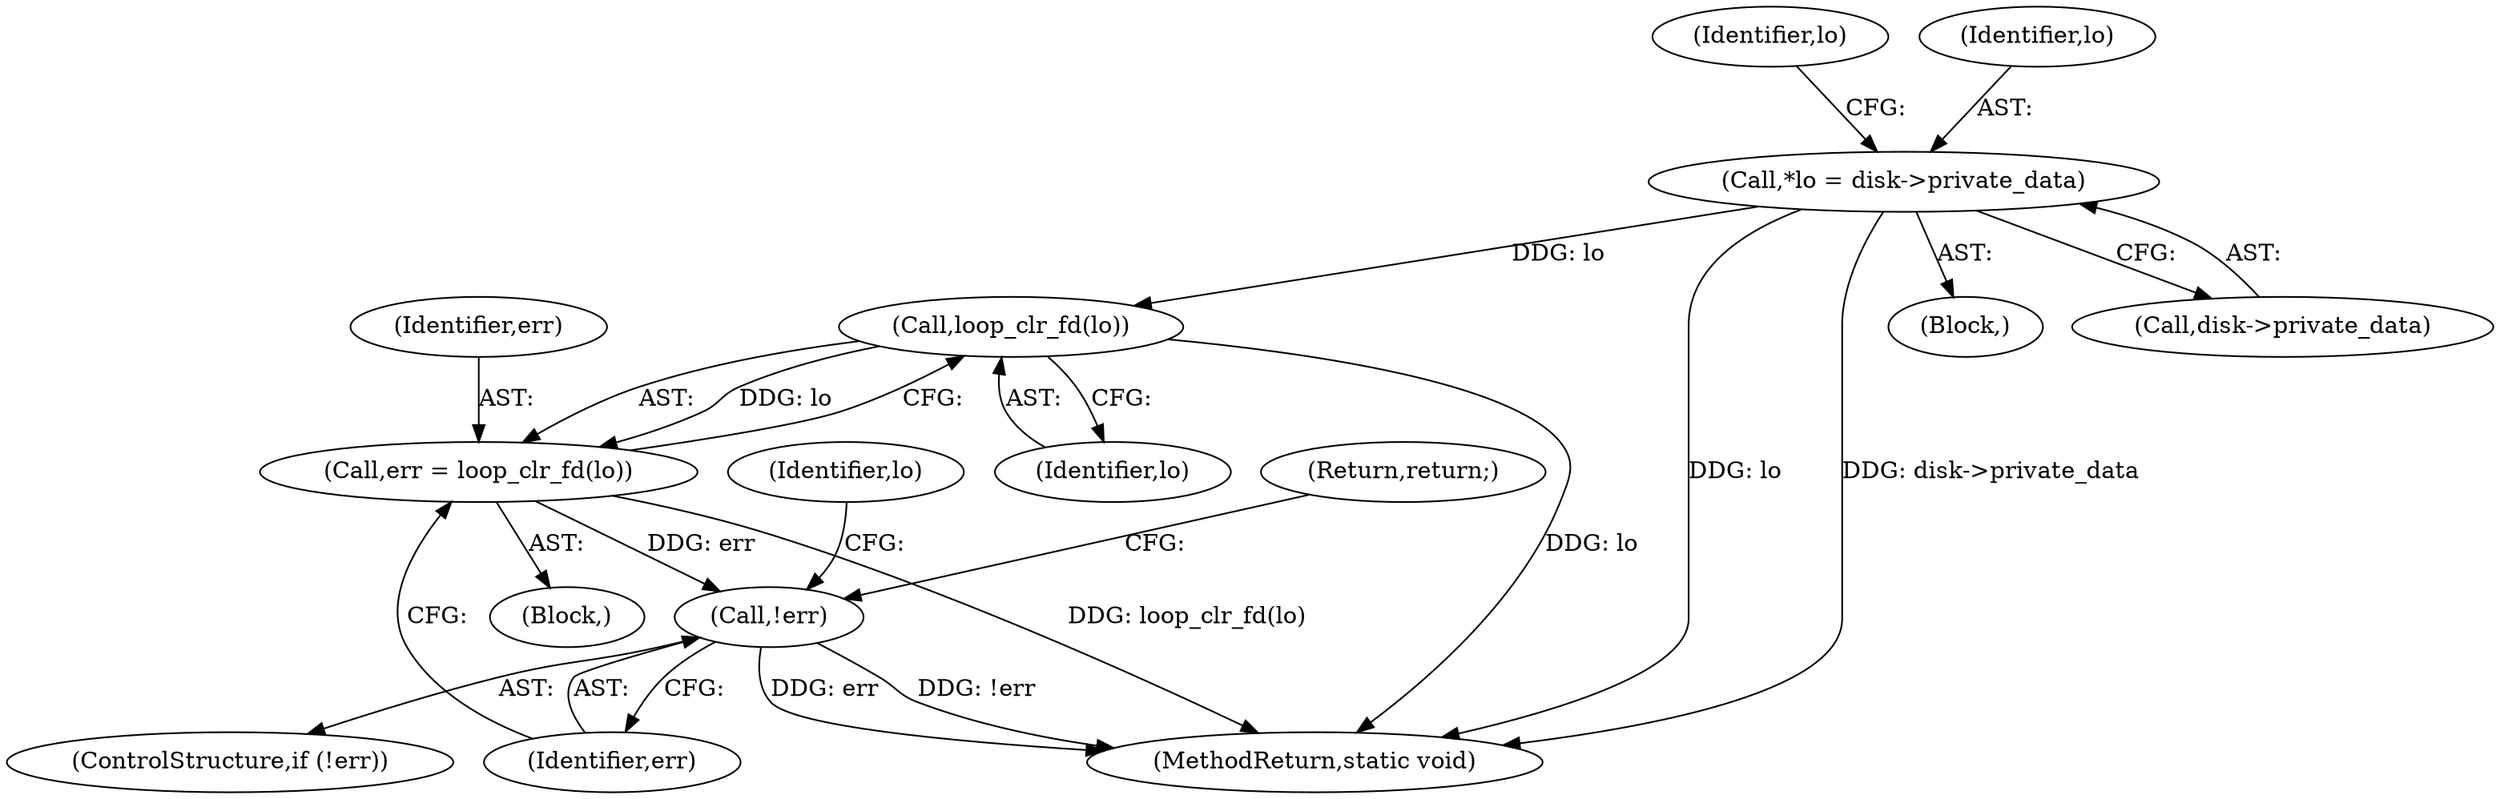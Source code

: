 digraph "1_linux_ae6650163c66a7eff1acd6eb8b0f752dcfa8eba5@del" {
"1000107" [label="(Call,*lo = disk->private_data)"];
"1000134" [label="(Call,loop_clr_fd(lo))"];
"1000132" [label="(Call,err = loop_clr_fd(lo))"];
"1000137" [label="(Call,!err)"];
"1000139" [label="(Return,return;)"];
"1000117" [label="(Identifier,lo)"];
"1000107" [label="(Call,*lo = disk->private_data)"];
"1000134" [label="(Call,loop_clr_fd(lo))"];
"1000132" [label="(Call,err = loop_clr_fd(lo))"];
"1000159" [label="(Identifier,lo)"];
"1000105" [label="(Block,)"];
"1000133" [label="(Identifier,err)"];
"1000136" [label="(ControlStructure,if (!err))"];
"1000131" [label="(Block,)"];
"1000138" [label="(Identifier,err)"];
"1000109" [label="(Call,disk->private_data)"];
"1000135" [label="(Identifier,lo)"];
"1000161" [label="(MethodReturn,static void)"];
"1000108" [label="(Identifier,lo)"];
"1000137" [label="(Call,!err)"];
"1000107" -> "1000105"  [label="AST: "];
"1000107" -> "1000109"  [label="CFG: "];
"1000108" -> "1000107"  [label="AST: "];
"1000109" -> "1000107"  [label="AST: "];
"1000117" -> "1000107"  [label="CFG: "];
"1000107" -> "1000161"  [label="DDG: lo"];
"1000107" -> "1000161"  [label="DDG: disk->private_data"];
"1000107" -> "1000134"  [label="DDG: lo"];
"1000134" -> "1000132"  [label="AST: "];
"1000134" -> "1000135"  [label="CFG: "];
"1000135" -> "1000134"  [label="AST: "];
"1000132" -> "1000134"  [label="CFG: "];
"1000134" -> "1000161"  [label="DDG: lo"];
"1000134" -> "1000132"  [label="DDG: lo"];
"1000132" -> "1000131"  [label="AST: "];
"1000133" -> "1000132"  [label="AST: "];
"1000138" -> "1000132"  [label="CFG: "];
"1000132" -> "1000161"  [label="DDG: loop_clr_fd(lo)"];
"1000132" -> "1000137"  [label="DDG: err"];
"1000137" -> "1000136"  [label="AST: "];
"1000137" -> "1000138"  [label="CFG: "];
"1000138" -> "1000137"  [label="AST: "];
"1000139" -> "1000137"  [label="CFG: "];
"1000159" -> "1000137"  [label="CFG: "];
"1000137" -> "1000161"  [label="DDG: err"];
"1000137" -> "1000161"  [label="DDG: !err"];
}
